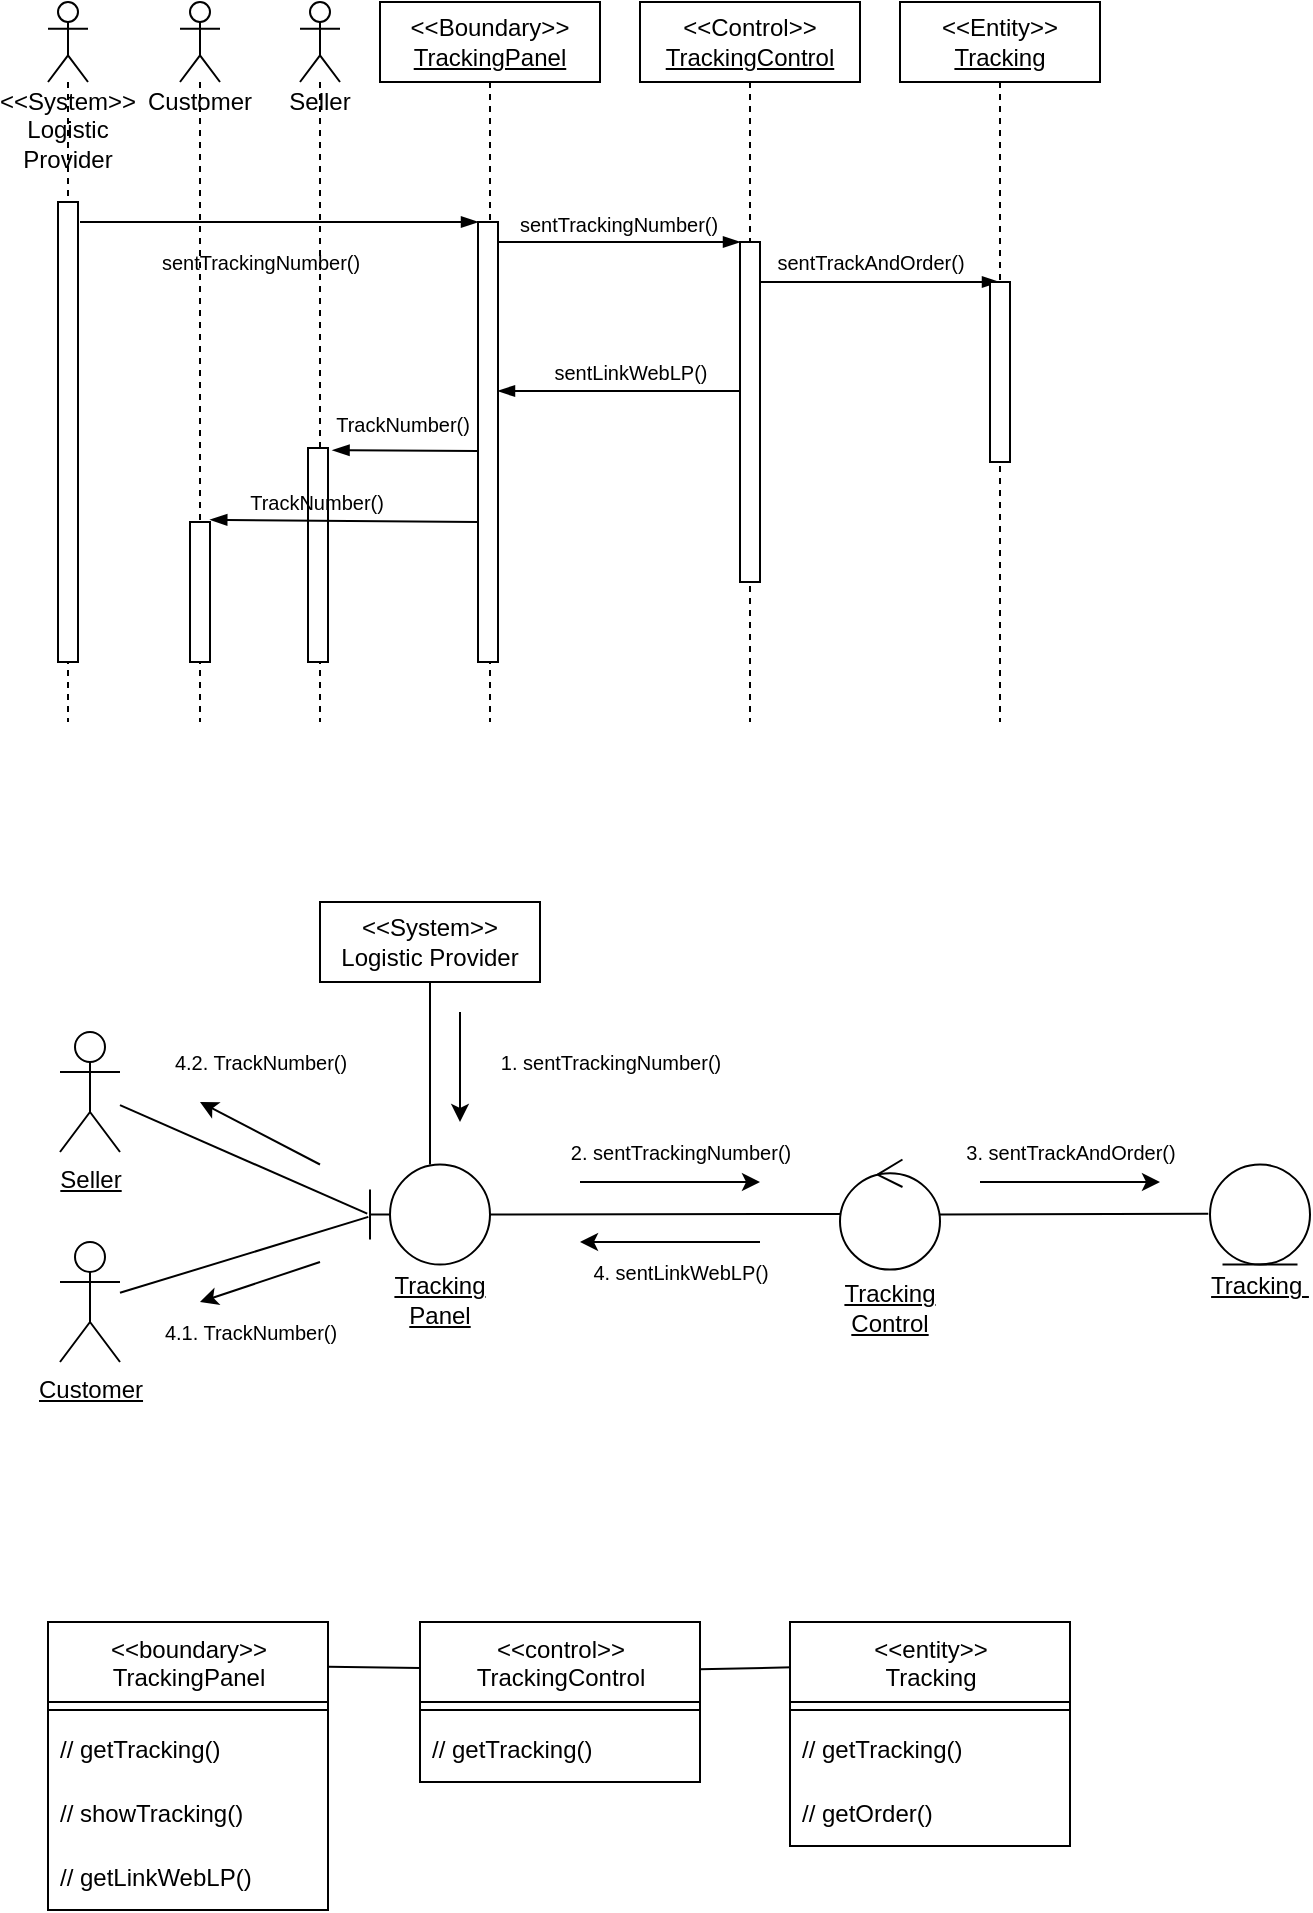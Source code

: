 <mxfile>
    <diagram id="gTFaAx-EEL90hT6iZuH3" name="Page-1">
        <mxGraphModel dx="417" dy="215" grid="1" gridSize="10" guides="1" tooltips="1" connect="1" arrows="1" fold="1" page="1" pageScale="1" pageWidth="850" pageHeight="1100" math="0" shadow="0">
            <root>
                <mxCell id="0"/>
                <mxCell id="1" parent="0"/>
                <mxCell id="19" value="Seller" style="shape=umlLifeline;participant=umlActor;perimeter=lifelinePerimeter;whiteSpace=wrap;html=1;container=1;collapsible=0;recursiveResize=0;verticalAlign=top;spacingTop=36;outlineConnect=0;rounded=0;glass=0;size=40;align=center;" parent="1" vertex="1">
                    <mxGeometry x="186" y="80" width="20" height="360" as="geometry"/>
                </mxCell>
                <mxCell id="47" value="" style="html=1;points=[];perimeter=orthogonalPerimeter;" parent="19" vertex="1">
                    <mxGeometry x="4" y="223" width="10" height="107" as="geometry"/>
                </mxCell>
                <mxCell id="14" value="&amp;lt;&amp;lt;Boundary&amp;gt;&amp;gt;&lt;br&gt;&lt;u&gt;TrackingPanel&lt;/u&gt;" style="shape=umlLifeline;perimeter=lifelinePerimeter;whiteSpace=wrap;html=1;container=1;collapsible=0;recursiveResize=0;outlineConnect=0;rounded=0;glass=0;" parent="1" vertex="1">
                    <mxGeometry x="226" y="80" width="110" height="360" as="geometry"/>
                </mxCell>
                <mxCell id="15" value="" style="html=1;points=[];perimeter=orthogonalPerimeter;" parent="14" vertex="1">
                    <mxGeometry x="49" y="110" width="10" height="220" as="geometry"/>
                </mxCell>
                <mxCell id="22" value="" style="fontSize=12;html=1;endArrow=blockThin;endFill=1;" parent="14" edge="1">
                    <mxGeometry width="160" relative="1" as="geometry">
                        <mxPoint x="59" y="120" as="sourcePoint"/>
                        <mxPoint x="180" y="120" as="targetPoint"/>
                    </mxGeometry>
                </mxCell>
                <mxCell id="23" value="&lt;span style=&quot;font-size: 10px;&quot;&gt;sentTrackingNumber()&lt;/span&gt;" style="edgeLabel;html=1;align=center;verticalAlign=middle;resizable=0;points=[];labelBackgroundColor=none;" parent="22" vertex="1" connectable="0">
                    <mxGeometry x="-0.27" y="1" relative="1" as="geometry">
                        <mxPoint x="16" y="-8" as="offset"/>
                    </mxGeometry>
                </mxCell>
                <mxCell id="64" value="" style="fontSize=12;html=1;endArrow=blockThin;endFill=1;entryX=1.229;entryY=0.01;entryDx=0;entryDy=0;entryPerimeter=0;" parent="14" target="47" edge="1">
                    <mxGeometry width="160" relative="1" as="geometry">
                        <mxPoint x="49" y="224.5" as="sourcePoint"/>
                        <mxPoint x="-6" y="230" as="targetPoint"/>
                        <Array as="points"/>
                    </mxGeometry>
                </mxCell>
                <mxCell id="65" value="&lt;span style=&quot;color: rgba(0, 0, 0, 0); font-family: monospace; font-size: 0px; text-align: start; background-color: rgb(42, 37, 47);&quot;&gt;%3CmxGraphModel%3E%3Croot%3E%3CmxCell%20id%3D%220%22%2F%3E%3CmxCell%20id%3D%221%22%20parent%3D%220%22%2F%3E%3CmxCell%20id%3D%222%22%20value%3D%22pass%20info%22%20style%3D%22edgeLabel%3Bhtml%3D1%3Balign%3Dcenter%3BverticalAlign%3Dmiddle%3Bresizable%3D0%3Bpoints%3D%5B%5D%3B%22%20vertex%3D%221%22%20connectable%3D%220%22%20parent%3D%221%22%3E%3CmxGeometry%20x%3D%22320%22%20y%3D%22191%22%20as%3D%22geometry%22%2F%3E%3C%2FmxCell%3E%3C%2Froot%3E%3C%2FmxGraphModel%3E&lt;/span&gt;" style="edgeLabel;html=1;align=center;verticalAlign=middle;resizable=0;points=[];" parent="64" vertex="1" connectable="0">
                    <mxGeometry x="0.249" y="-1" relative="1" as="geometry">
                        <mxPoint x="-16" y="-11" as="offset"/>
                    </mxGeometry>
                </mxCell>
                <mxCell id="66" value="&lt;span style=&quot;font-size: 10px;&quot;&gt;TrackNumber()&lt;/span&gt;" style="edgeLabel;html=1;align=center;verticalAlign=middle;resizable=0;points=[];labelBackgroundColor=none;" parent="64" connectable="0" vertex="1">
                    <mxGeometry x="-0.006" y="2" relative="1" as="geometry">
                        <mxPoint x="-2" y="-16" as="offset"/>
                    </mxGeometry>
                </mxCell>
                <mxCell id="183" value="" style="fontSize=12;html=1;endArrow=blockThin;endFill=1;entryX=1.014;entryY=-0.016;entryDx=0;entryDy=0;entryPerimeter=0;" parent="14" edge="1" target="164">
                    <mxGeometry width="160" relative="1" as="geometry">
                        <mxPoint x="49" y="260" as="sourcePoint"/>
                        <mxPoint x="-80" y="260" as="targetPoint"/>
                        <Array as="points"/>
                    </mxGeometry>
                </mxCell>
                <mxCell id="184" value="&lt;span style=&quot;color: rgba(0, 0, 0, 0); font-family: monospace; font-size: 0px; text-align: start; background-color: rgb(42, 37, 47);&quot;&gt;%3CmxGraphModel%3E%3Croot%3E%3CmxCell%20id%3D%220%22%2F%3E%3CmxCell%20id%3D%221%22%20parent%3D%220%22%2F%3E%3CmxCell%20id%3D%222%22%20value%3D%22pass%20info%22%20style%3D%22edgeLabel%3Bhtml%3D1%3Balign%3Dcenter%3BverticalAlign%3Dmiddle%3Bresizable%3D0%3Bpoints%3D%5B%5D%3B%22%20vertex%3D%221%22%20connectable%3D%220%22%20parent%3D%221%22%3E%3CmxGeometry%20x%3D%22320%22%20y%3D%22191%22%20as%3D%22geometry%22%2F%3E%3C%2FmxCell%3E%3C%2Froot%3E%3C%2FmxGraphModel%3E&lt;/span&gt;" style="edgeLabel;html=1;align=center;verticalAlign=middle;resizable=0;points=[];" parent="183" vertex="1" connectable="0">
                    <mxGeometry x="0.249" y="-1" relative="1" as="geometry">
                        <mxPoint x="-16" y="-11" as="offset"/>
                    </mxGeometry>
                </mxCell>
                <mxCell id="185" value="&lt;span style=&quot;font-size: 10px;&quot;&gt;TrackNumber()&lt;/span&gt;" style="edgeLabel;html=1;align=center;verticalAlign=middle;resizable=0;points=[];labelBackgroundColor=none;" parent="183" connectable="0" vertex="1">
                    <mxGeometry x="-0.006" y="2" relative="1" as="geometry">
                        <mxPoint x="-15" y="-12" as="offset"/>
                    </mxGeometry>
                </mxCell>
                <mxCell id="16" value="&amp;lt;&amp;lt;System&amp;gt;&amp;gt; Logistic Provider" style="shape=umlLifeline;participant=umlActor;perimeter=lifelinePerimeter;whiteSpace=wrap;html=1;container=1;collapsible=0;recursiveResize=0;verticalAlign=top;spacingTop=36;outlineConnect=0;rounded=0;glass=0;size=40;align=center;" parent="1" vertex="1">
                    <mxGeometry x="60" y="80" width="20" height="360" as="geometry"/>
                </mxCell>
                <mxCell id="17" value="" style="html=1;points=[];perimeter=orthogonalPerimeter;" parent="16" vertex="1">
                    <mxGeometry x="5" y="100" width="10" height="230" as="geometry"/>
                </mxCell>
                <mxCell id="18" value="Customer&lt;br&gt;" style="shape=umlLifeline;participant=umlActor;perimeter=lifelinePerimeter;whiteSpace=wrap;html=1;container=1;collapsible=0;recursiveResize=0;verticalAlign=top;spacingTop=36;outlineConnect=0;rounded=0;glass=0;size=40;align=center;" parent="1" vertex="1">
                    <mxGeometry x="126" y="80" width="20" height="360" as="geometry"/>
                </mxCell>
                <mxCell id="164" value="" style="html=1;points=[];perimeter=orthogonalPerimeter;" parent="18" vertex="1">
                    <mxGeometry x="5" y="260" width="10" height="70" as="geometry"/>
                </mxCell>
                <mxCell id="20" value="&amp;lt;&amp;lt;Control&amp;gt;&amp;gt;&lt;br&gt;&lt;u&gt;TrackingControl&lt;/u&gt;" style="shape=umlLifeline;perimeter=lifelinePerimeter;whiteSpace=wrap;html=1;container=1;collapsible=0;recursiveResize=0;outlineConnect=0;rounded=0;glass=0;" parent="1" vertex="1">
                    <mxGeometry x="356" y="80" width="110" height="360" as="geometry"/>
                </mxCell>
                <mxCell id="21" value="" style="html=1;points=[];perimeter=orthogonalPerimeter;" parent="20" vertex="1">
                    <mxGeometry x="50" y="120" width="10" height="170" as="geometry"/>
                </mxCell>
                <mxCell id="8" value="" style="fontSize=12;html=1;endArrow=blockThin;endFill=1;" parent="20" edge="1" target="24">
                    <mxGeometry width="160" relative="1" as="geometry">
                        <mxPoint x="60" y="140" as="sourcePoint"/>
                        <mxPoint x="164" y="140" as="targetPoint"/>
                        <Array as="points">
                            <mxPoint x="120" y="140"/>
                            <mxPoint x="140" y="140"/>
                        </Array>
                    </mxGeometry>
                </mxCell>
                <mxCell id="9" value="&lt;span style=&quot;color: rgba(0, 0, 0, 0); font-family: monospace; font-size: 0px; text-align: start; background-color: rgb(42, 37, 47);&quot;&gt;%3CmxGraphModel%3E%3Croot%3E%3CmxCell%20id%3D%220%22%2F%3E%3CmxCell%20id%3D%221%22%20parent%3D%220%22%2F%3E%3CmxCell%20id%3D%222%22%20value%3D%22pass%20info%22%20style%3D%22edgeLabel%3Bhtml%3D1%3Balign%3Dcenter%3BverticalAlign%3Dmiddle%3Bresizable%3D0%3Bpoints%3D%5B%5D%3B%22%20vertex%3D%221%22%20connectable%3D%220%22%20parent%3D%221%22%3E%3CmxGeometry%20x%3D%22320%22%20y%3D%22191%22%20as%3D%22geometry%22%2F%3E%3C%2FmxCell%3E%3C%2Froot%3E%3C%2FmxGraphModel%3E&lt;/span&gt;" style="edgeLabel;html=1;align=center;verticalAlign=middle;resizable=0;points=[];" parent="8" vertex="1" connectable="0">
                    <mxGeometry x="0.249" y="-1" relative="1" as="geometry">
                        <mxPoint x="-16" y="-11" as="offset"/>
                    </mxGeometry>
                </mxCell>
                <mxCell id="10" value="&lt;span style=&quot;font-size: 10px;&quot;&gt;sentTrackAndOrder()&lt;/span&gt;" style="edgeLabel;html=1;align=center;verticalAlign=middle;resizable=0;points=[];labelBackgroundColor=none;" parent="8" connectable="0" vertex="1">
                    <mxGeometry x="-0.006" y="2" relative="1" as="geometry">
                        <mxPoint x="-5" y="-8" as="offset"/>
                    </mxGeometry>
                </mxCell>
                <mxCell id="160" value="" style="fontSize=12;html=1;endArrow=blockThin;endFill=1;" parent="20" target="15" edge="1">
                    <mxGeometry width="160" relative="1" as="geometry">
                        <mxPoint x="50" y="194.5" as="sourcePoint"/>
                        <mxPoint x="-40" y="194.5" as="targetPoint"/>
                    </mxGeometry>
                </mxCell>
                <mxCell id="161" value="&lt;span style=&quot;color: rgba(0, 0, 0, 0); font-family: monospace; font-size: 0px; text-align: start; background-color: rgb(42, 37, 47);&quot;&gt;%3CmxGraphModel%3E%3Croot%3E%3CmxCell%20id%3D%220%22%2F%3E%3CmxCell%20id%3D%221%22%20parent%3D%220%22%2F%3E%3CmxCell%20id%3D%222%22%20value%3D%22pass%20info%22%20style%3D%22edgeLabel%3Bhtml%3D1%3Balign%3Dcenter%3BverticalAlign%3Dmiddle%3Bresizable%3D0%3Bpoints%3D%5B%5D%3B%22%20vertex%3D%221%22%20connectable%3D%220%22%20parent%3D%221%22%3E%3CmxGeometry%20x%3D%22320%22%20y%3D%22191%22%20as%3D%22geometry%22%2F%3E%3C%2FmxCell%3E%3C%2Froot%3E%3C%2FmxGraphModel%3E&lt;/span&gt;" style="edgeLabel;html=1;align=center;verticalAlign=middle;resizable=0;points=[];" parent="160" vertex="1" connectable="0">
                    <mxGeometry x="0.249" y="-1" relative="1" as="geometry">
                        <mxPoint x="-16" y="-11" as="offset"/>
                    </mxGeometry>
                </mxCell>
                <mxCell id="162" value="&lt;span style=&quot;font-size: 10px;&quot;&gt;sentLinkWebLP()&lt;/span&gt;" style="edgeLabel;html=1;align=center;verticalAlign=middle;resizable=0;points=[];labelBackgroundColor=none;" parent="160" connectable="0" vertex="1">
                    <mxGeometry x="-0.006" y="2" relative="1" as="geometry">
                        <mxPoint x="5" y="-12" as="offset"/>
                    </mxGeometry>
                </mxCell>
                <mxCell id="24" value="&amp;lt;&amp;lt;Entity&amp;gt;&amp;gt;&lt;br&gt;&lt;u&gt;Tracking&lt;/u&gt;" style="shape=umlLifeline;perimeter=lifelinePerimeter;whiteSpace=wrap;html=1;container=1;collapsible=0;recursiveResize=0;outlineConnect=0;rounded=0;glass=0;" parent="1" vertex="1">
                    <mxGeometry x="486" y="80" width="100" height="360" as="geometry"/>
                </mxCell>
                <mxCell id="25" value="" style="html=1;points=[];perimeter=orthogonalPerimeter;" parent="24" vertex="1">
                    <mxGeometry x="45" y="140" width="10" height="90" as="geometry"/>
                </mxCell>
                <mxCell id="26" value="" style="fontSize=12;html=1;endArrow=blockThin;endFill=1;" parent="1" target="15" edge="1">
                    <mxGeometry width="160" relative="1" as="geometry">
                        <mxPoint x="76.0" y="190" as="sourcePoint"/>
                        <mxPoint x="236" y="190" as="targetPoint"/>
                    </mxGeometry>
                </mxCell>
                <mxCell id="27" value="&lt;span style=&quot;font-size: 10px;&quot;&gt;sentTrackingNumber()&lt;/span&gt;" style="edgeLabel;html=1;align=center;verticalAlign=middle;resizable=0;points=[];labelBackgroundColor=none;" parent="26" vertex="1" connectable="0">
                    <mxGeometry x="-0.207" relative="1" as="geometry">
                        <mxPoint x="11" y="20" as="offset"/>
                    </mxGeometry>
                </mxCell>
                <mxCell id="150" style="edgeStyle=none;html=1;endArrow=none;endFill=0;entryX=-0.017;entryY=0.493;entryDx=0;entryDy=0;entryPerimeter=0;" parent="1" source="29" target="30" edge="1">
                    <mxGeometry relative="1" as="geometry">
                        <mxPoint x="646" y="686" as="targetPoint"/>
                    </mxGeometry>
                </mxCell>
                <mxCell id="29" value="&lt;u&gt;&lt;br&gt;&lt;br&gt;&lt;br&gt;&lt;br&gt;&lt;br&gt;&lt;br&gt;Tracking Control&lt;/u&gt;" style="ellipse;shape=umlControl;whiteSpace=wrap;html=1;" parent="1" vertex="1">
                    <mxGeometry x="456" y="658.75" width="50" height="55" as="geometry"/>
                </mxCell>
                <mxCell id="30" value="&lt;u&gt;&lt;br&gt;&lt;br&gt;&lt;br&gt;&lt;br&gt;&lt;br&gt;Tracking&amp;nbsp;&lt;/u&gt;" style="ellipse;shape=umlEntity;whiteSpace=wrap;html=1;" parent="1" vertex="1">
                    <mxGeometry x="641" y="661.25" width="50" height="50" as="geometry"/>
                </mxCell>
                <mxCell id="146" style="edgeStyle=none;html=1;endArrow=none;endFill=0;entryX=0;entryY=0.495;entryDx=0;entryDy=0;entryPerimeter=0;" parent="1" source="32" target="29" edge="1">
                    <mxGeometry relative="1" as="geometry">
                        <mxPoint x="496" y="686" as="targetPoint"/>
                    </mxGeometry>
                </mxCell>
                <mxCell id="32" value="&lt;br&gt;&lt;br&gt;&lt;br&gt;&lt;br&gt;&lt;br&gt;&lt;br&gt;&lt;u&gt;Tracking Panel&lt;br&gt;&lt;/u&gt;" style="shape=umlBoundary;whiteSpace=wrap;html=1;" parent="1" vertex="1">
                    <mxGeometry x="221" y="661.25" width="60" height="50" as="geometry"/>
                </mxCell>
                <mxCell id="74" style="edgeStyle=none;html=1;entryX=-0.023;entryY=0.491;entryDx=0;entryDy=0;entryPerimeter=0;endArrow=none;endFill=0;" parent="1" source="34" target="32" edge="1">
                    <mxGeometry relative="1" as="geometry">
                        <mxPoint x="226" y="640" as="targetPoint"/>
                    </mxGeometry>
                </mxCell>
                <mxCell id="34" value="&lt;u&gt;Seller&lt;/u&gt;" style="shape=umlActor;verticalLabelPosition=bottom;verticalAlign=top;html=1;outlineConnect=0;" parent="1" vertex="1">
                    <mxGeometry x="66.0" y="595" width="30" height="60" as="geometry"/>
                </mxCell>
                <mxCell id="75" style="edgeStyle=none;html=1;entryX=-0.014;entryY=0.524;entryDx=0;entryDy=0;entryPerimeter=0;endArrow=none;endFill=0;" parent="1" source="52" target="32" edge="1">
                    <mxGeometry relative="1" as="geometry"/>
                </mxCell>
                <mxCell id="52" value="&lt;u&gt;Customer&lt;/u&gt;" style="shape=umlActor;verticalLabelPosition=bottom;verticalAlign=top;html=1;outlineConnect=0;" parent="1" vertex="1">
                    <mxGeometry x="66.0" y="700" width="30" height="60" as="geometry"/>
                </mxCell>
                <mxCell id="71" value="" style="endArrow=classic;html=1;fontFamily=Tahoma;" parent="1" edge="1">
                    <mxGeometry width="50" height="50" relative="1" as="geometry">
                        <mxPoint x="196" y="661.25" as="sourcePoint"/>
                        <mxPoint x="136" y="630" as="targetPoint"/>
                    </mxGeometry>
                </mxCell>
                <mxCell id="73" value="" style="endArrow=classic;html=1;fontFamily=Tahoma;" parent="1" edge="1">
                    <mxGeometry width="50" height="50" relative="1" as="geometry">
                        <mxPoint x="266" y="585" as="sourcePoint"/>
                        <mxPoint x="266" y="640" as="targetPoint"/>
                    </mxGeometry>
                </mxCell>
                <mxCell id="76" value="" style="endArrow=classic;html=1;fontFamily=Tahoma;" parent="1" edge="1">
                    <mxGeometry width="50" height="50" relative="1" as="geometry">
                        <mxPoint x="196" y="710" as="sourcePoint"/>
                        <mxPoint x="136" y="730" as="targetPoint"/>
                    </mxGeometry>
                </mxCell>
                <mxCell id="112" style="edgeStyle=none;html=1;endArrow=none;endFill=0;" parent="1" source="99" target="32" edge="1">
                    <mxGeometry relative="1" as="geometry"/>
                </mxCell>
                <mxCell id="99" value="&amp;lt;&amp;lt;System&amp;gt;&amp;gt;&lt;br&gt;Logistic Provider" style="shape=umlLifeline;perimeter=lifelinePerimeter;whiteSpace=wrap;html=1;container=1;collapsible=0;recursiveResize=0;outlineConnect=0;rounded=0;glass=0;" parent="1" vertex="1">
                    <mxGeometry x="196" y="530" width="110" height="40" as="geometry"/>
                </mxCell>
                <mxCell id="142" value="&lt;font style=&quot;font-size: 10px;&quot;&gt;1. sentTrackingNumber()&lt;/font&gt;" style="text;html=1;align=center;verticalAlign=middle;resizable=0;points=[];autosize=1;strokeColor=none;fillColor=none;" parent="1" vertex="1">
                    <mxGeometry x="276" y="595" width="130" height="30" as="geometry"/>
                </mxCell>
                <mxCell id="144" value="" style="endArrow=classic;html=1;fontFamily=Tahoma;" parent="1" edge="1">
                    <mxGeometry width="50" height="50" relative="1" as="geometry">
                        <mxPoint x="326" y="670" as="sourcePoint"/>
                        <mxPoint x="416" y="670" as="targetPoint"/>
                    </mxGeometry>
                </mxCell>
                <mxCell id="147" value="&lt;font style=&quot;font-size: 10px;&quot;&gt;2. sentTrackingNumber()&lt;/font&gt;" style="text;html=1;align=center;verticalAlign=middle;resizable=0;points=[];autosize=1;strokeColor=none;fillColor=none;" parent="1" vertex="1">
                    <mxGeometry x="311" y="640" width="130" height="30" as="geometry"/>
                </mxCell>
                <mxCell id="148" value="" style="endArrow=classic;html=1;fontFamily=Tahoma;" parent="1" edge="1">
                    <mxGeometry width="50" height="50" relative="1" as="geometry">
                        <mxPoint x="526" y="670" as="sourcePoint"/>
                        <mxPoint x="616" y="670" as="targetPoint"/>
                    </mxGeometry>
                </mxCell>
                <mxCell id="149" value="&lt;font style=&quot;font-size: 10px;&quot;&gt;3. sentTrackAndOrder()&lt;/font&gt;" style="text;html=1;align=center;verticalAlign=middle;resizable=0;points=[];autosize=1;strokeColor=none;fillColor=none;" parent="1" vertex="1">
                    <mxGeometry x="506" y="640" width="130" height="30" as="geometry"/>
                </mxCell>
                <mxCell id="152" value="" style="endArrow=classic;html=1;fontFamily=Tahoma;" parent="1" edge="1">
                    <mxGeometry width="50" height="50" relative="1" as="geometry">
                        <mxPoint x="416" y="700" as="sourcePoint"/>
                        <mxPoint x="326" y="700" as="targetPoint"/>
                    </mxGeometry>
                </mxCell>
                <mxCell id="153" value="&lt;font style=&quot;font-size: 10px;&quot;&gt;4. sentLinkWebLP()&lt;/font&gt;" style="text;html=1;align=center;verticalAlign=middle;resizable=0;points=[];autosize=1;strokeColor=none;fillColor=none;" parent="1" vertex="1">
                    <mxGeometry x="321" y="700" width="110" height="30" as="geometry"/>
                </mxCell>
                <mxCell id="159" value="&lt;font style=&quot;font-size: 10px;&quot;&gt;4.1. TrackNumber()&lt;/font&gt;" style="text;html=1;align=center;verticalAlign=middle;resizable=0;points=[];autosize=1;strokeColor=none;fillColor=none;" parent="1" vertex="1">
                    <mxGeometry x="106" y="730" width="110" height="30" as="geometry"/>
                </mxCell>
                <mxCell id="163" value="&lt;font style=&quot;font-size: 10px;&quot;&gt;4.2. TrackNumber()&lt;/font&gt;" style="text;html=1;align=center;verticalAlign=middle;resizable=0;points=[];autosize=1;strokeColor=none;fillColor=none;" parent="1" vertex="1">
                    <mxGeometry x="111" y="595" width="110" height="30" as="geometry"/>
                </mxCell>
                <mxCell id="187" style="edgeStyle=none;html=1;entryX=0;entryY=0.288;entryDx=0;entryDy=0;entryPerimeter=0;exitX=1;exitY=0.155;exitDx=0;exitDy=0;exitPerimeter=0;endArrow=none;endFill=0;" edge="1" parent="1" source="166" target="169">
                    <mxGeometry relative="1" as="geometry"/>
                </mxCell>
                <mxCell id="166" value="&amp;lt;&amp;lt;boundary&amp;gt;&amp;gt;&lt;br&gt;TrackingPanel" style="swimlane;fontStyle=0;align=center;verticalAlign=top;childLayout=stackLayout;horizontal=1;startSize=40;horizontalStack=0;resizeParent=1;resizeParentMax=0;resizeLast=0;collapsible=0;marginBottom=0;html=1;" parent="1" vertex="1">
                    <mxGeometry x="60" y="890" width="140" height="144" as="geometry"/>
                </mxCell>
                <mxCell id="167" value="" style="line;strokeWidth=1;fillColor=none;align=left;verticalAlign=middle;spacingTop=-1;spacingLeft=3;spacingRight=3;rotatable=0;labelPosition=right;points=[];portConstraint=eastwest;" parent="166" vertex="1">
                    <mxGeometry y="40" width="140" height="8" as="geometry"/>
                </mxCell>
                <mxCell id="182" value="// getTracking()" style="html=1;strokeColor=none;fillColor=none;align=left;verticalAlign=middle;spacingLeft=4;spacingRight=4;rotatable=0;points=[[0,0.5],[1,0.5]];resizeWidth=1;" parent="166" vertex="1">
                    <mxGeometry y="48" width="140" height="32" as="geometry"/>
                </mxCell>
                <mxCell id="186" value="// showTracking()" style="html=1;strokeColor=none;fillColor=none;align=left;verticalAlign=middle;spacingLeft=4;spacingRight=4;rotatable=0;points=[[0,0.5],[1,0.5]];resizeWidth=1;" parent="166" vertex="1">
                    <mxGeometry y="80" width="140" height="32" as="geometry"/>
                </mxCell>
                <mxCell id="181" value="// getLinkWebLP()" style="html=1;strokeColor=none;fillColor=none;align=left;verticalAlign=middle;spacingLeft=4;spacingRight=4;rotatable=0;points=[[0,0.5],[1,0.5]];resizeWidth=1;" parent="166" vertex="1">
                    <mxGeometry y="112" width="140" height="32" as="geometry"/>
                </mxCell>
                <mxCell id="188" style="edgeStyle=none;html=1;entryX=0.01;entryY=0.202;entryDx=0;entryDy=0;entryPerimeter=0;endArrow=none;endFill=0;exitX=0.998;exitY=0.296;exitDx=0;exitDy=0;exitPerimeter=0;" edge="1" parent="1" source="169" target="173">
                    <mxGeometry relative="1" as="geometry"/>
                </mxCell>
                <mxCell id="169" value="&amp;lt;&amp;lt;control&amp;gt;&amp;gt;&lt;br&gt;TrackingControl" style="swimlane;fontStyle=0;align=center;verticalAlign=top;childLayout=stackLayout;horizontal=1;startSize=40;horizontalStack=0;resizeParent=1;resizeParentMax=0;resizeLast=0;collapsible=0;marginBottom=0;html=1;" parent="1" vertex="1">
                    <mxGeometry x="246" y="890" width="140" height="80" as="geometry"/>
                </mxCell>
                <mxCell id="170" value="" style="line;strokeWidth=1;fillColor=none;align=left;verticalAlign=middle;spacingTop=-1;spacingLeft=3;spacingRight=3;rotatable=0;labelPosition=right;points=[];portConstraint=eastwest;" parent="169" vertex="1">
                    <mxGeometry y="40" width="140" height="8" as="geometry"/>
                </mxCell>
                <mxCell id="171" value="// getTracking()" style="html=1;strokeColor=none;fillColor=none;align=left;verticalAlign=middle;spacingLeft=4;spacingRight=4;rotatable=0;points=[[0,0.5],[1,0.5]];resizeWidth=1;" parent="169" vertex="1">
                    <mxGeometry y="48" width="140" height="32" as="geometry"/>
                </mxCell>
                <mxCell id="173" value="&amp;lt;&amp;lt;entity&amp;gt;&amp;gt;&lt;br&gt;Tracking" style="swimlane;fontStyle=0;align=center;verticalAlign=top;childLayout=stackLayout;horizontal=1;startSize=40;horizontalStack=0;resizeParent=1;resizeParentMax=0;resizeLast=0;collapsible=0;marginBottom=0;html=1;" parent="1" vertex="1">
                    <mxGeometry x="431" y="890" width="140" height="112" as="geometry"/>
                </mxCell>
                <mxCell id="174" value="" style="line;strokeWidth=1;fillColor=none;align=left;verticalAlign=middle;spacingTop=-1;spacingLeft=3;spacingRight=3;rotatable=0;labelPosition=right;points=[];portConstraint=eastwest;" parent="173" vertex="1">
                    <mxGeometry y="40" width="140" height="8" as="geometry"/>
                </mxCell>
                <mxCell id="175" value="// getTracking()" style="html=1;strokeColor=none;fillColor=none;align=left;verticalAlign=middle;spacingLeft=4;spacingRight=4;rotatable=0;points=[[0,0.5],[1,0.5]];resizeWidth=1;" parent="173" vertex="1">
                    <mxGeometry y="48" width="140" height="32" as="geometry"/>
                </mxCell>
                <mxCell id="180" value="// getOrder()" style="html=1;strokeColor=none;fillColor=none;align=left;verticalAlign=middle;spacingLeft=4;spacingRight=4;rotatable=0;points=[[0,0.5],[1,0.5]];resizeWidth=1;" parent="173" vertex="1">
                    <mxGeometry y="80" width="140" height="32" as="geometry"/>
                </mxCell>
            </root>
        </mxGraphModel>
    </diagram>
    <diagram id="fZayyBDeO5l1w7Ni-9NI" name="Page-2">
        <mxGraphModel dx="1130" dy="899" grid="1" gridSize="10" guides="1" tooltips="1" connect="1" arrows="1" fold="1" page="1" pageScale="1" pageWidth="850" pageHeight="1100" math="0" shadow="0">
            <root>
                <mxCell id="0"/>
                <mxCell id="1" parent="0"/>
                <mxCell id="kl9T2T3EHzo6URWQU4mZ-2" value="Logistic Provider" style="shape=umlActor;verticalLabelPosition=bottom;verticalAlign=top;html=1;outlineConnect=0;" parent="1" vertex="1">
                    <mxGeometry x="50" y="120" width="30" height="60" as="geometry"/>
                </mxCell>
                <mxCell id="kl9T2T3EHzo6URWQU4mZ-3" value="websocket" style="shape=umlBoundary;whiteSpace=wrap;html=1;" parent="1" vertex="1">
                    <mxGeometry x="190" y="150" width="100" height="80" as="geometry"/>
                </mxCell>
                <mxCell id="kl9T2T3EHzo6URWQU4mZ-4" value="" style="ellipse;shape=umlControl;whiteSpace=wrap;html=1;" parent="1" vertex="1">
                    <mxGeometry x="280" y="260" width="70" height="80" as="geometry"/>
                </mxCell>
            </root>
        </mxGraphModel>
    </diagram>
</mxfile>